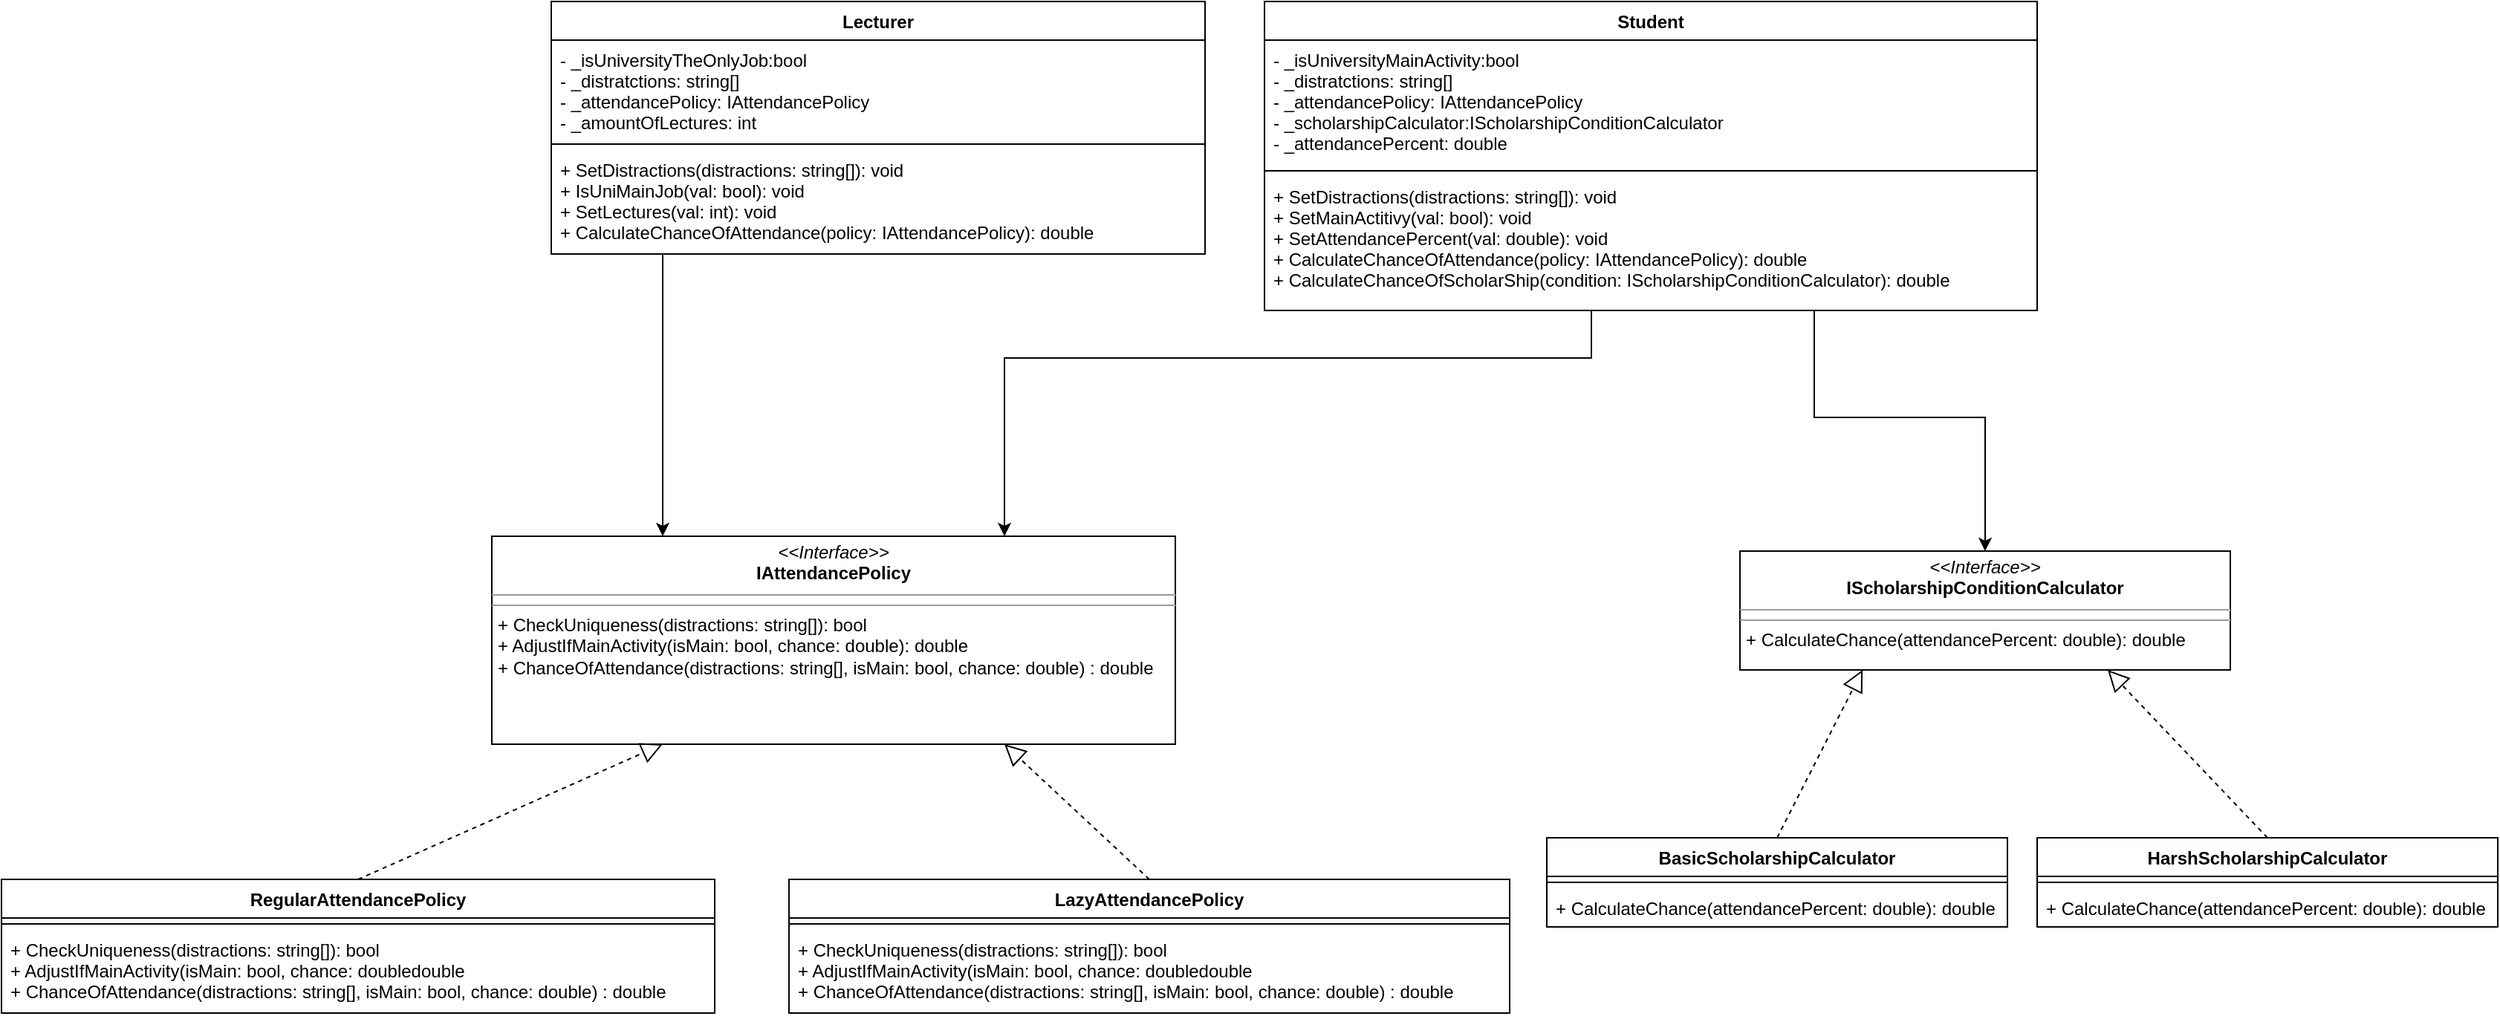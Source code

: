 <mxfile version="12.1.0" type="device" pages="1"><diagram name="Page-1" id="c4acf3e9-155e-7222-9cf6-157b1a14988f"><mxGraphModel dx="1173" dy="656" grid="1" gridSize="10" guides="1" tooltips="1" connect="1" arrows="1" fold="1" page="1" pageScale="1" pageWidth="850" pageHeight="1100" background="#ffffff" math="0" shadow="0"><root><mxCell id="0"/><mxCell id="1" parent="0"/><mxCell id="B7Z1tP3gUPdoYfouLLmO-1" value="&lt;p style=&quot;margin: 0px ; margin-top: 4px ; text-align: center&quot;&gt;&lt;i&gt;&amp;lt;&amp;lt;Interface&amp;gt;&amp;gt;&lt;/i&gt;&lt;br&gt;&lt;b&gt;IAttendancePolicy&lt;/b&gt;&lt;br&gt;&lt;/p&gt;&lt;hr size=&quot;1&quot;&gt;&lt;hr size=&quot;1&quot;&gt;&lt;p style=&quot;margin: 0px ; margin-left: 4px&quot;&gt;+ CheckUniqueness(distractions: string[]): bool&lt;br&gt;+ AdjustIfMainActivity(isMain: bool, chance: double): double&lt;/p&gt;&lt;p style=&quot;margin: 0px ; margin-left: 4px&quot;&gt;+ ChanceOfAttendance(distractions: string[], isMain: bool, chance: double) : double&lt;br&gt;&lt;/p&gt;" style="verticalAlign=top;align=left;overflow=fill;fontSize=12;fontFamily=Helvetica;html=1;rounded=0;shadow=0;comic=0;labelBackgroundColor=none;strokeColor=#000000;strokeWidth=1;fillColor=#ffffff;" parent="1" vertex="1"><mxGeometry x="340" y="430" width="460" height="140" as="geometry"/></mxCell><mxCell id="B7Z1tP3gUPdoYfouLLmO-6" value="RegularAttendancePolicy" style="swimlane;fontStyle=1;align=center;verticalAlign=top;childLayout=stackLayout;horizontal=1;startSize=26;horizontalStack=0;resizeParent=1;resizeParentMax=0;resizeLast=0;collapsible=1;marginBottom=0;" parent="1" vertex="1"><mxGeometry x="10" y="661" width="480" height="90" as="geometry"/></mxCell><mxCell id="B7Z1tP3gUPdoYfouLLmO-8" value="" style="line;strokeWidth=1;fillColor=none;align=left;verticalAlign=middle;spacingTop=-1;spacingLeft=3;spacingRight=3;rotatable=0;labelPosition=right;points=[];portConstraint=eastwest;" parent="B7Z1tP3gUPdoYfouLLmO-6" vertex="1"><mxGeometry y="26" width="480" height="8" as="geometry"/></mxCell><mxCell id="B7Z1tP3gUPdoYfouLLmO-9" value="+ CheckUniqueness(distractions: string[]): bool&#xA;+ AdjustIfMainActivity(isMain: bool, chance: doubledouble&#xA;+ ChanceOfAttendance(distractions: string[], isMain: bool, chance: double) : double" style="text;strokeColor=none;fillColor=none;align=left;verticalAlign=top;spacingLeft=4;spacingRight=4;overflow=hidden;rotatable=0;points=[[0,0.5],[1,0.5]];portConstraint=eastwest;" parent="B7Z1tP3gUPdoYfouLLmO-6" vertex="1"><mxGeometry y="34" width="480" height="56" as="geometry"/></mxCell><mxCell id="B7Z1tP3gUPdoYfouLLmO-15" value="LazyAttendancePolicy" style="swimlane;fontStyle=1;align=center;verticalAlign=top;childLayout=stackLayout;horizontal=1;startSize=26;horizontalStack=0;resizeParent=1;resizeParentMax=0;resizeLast=0;collapsible=1;marginBottom=0;" parent="1" vertex="1"><mxGeometry x="540" y="661" width="485" height="90" as="geometry"/></mxCell><mxCell id="B7Z1tP3gUPdoYfouLLmO-16" value="" style="line;strokeWidth=1;fillColor=none;align=left;verticalAlign=middle;spacingTop=-1;spacingLeft=3;spacingRight=3;rotatable=0;labelPosition=right;points=[];portConstraint=eastwest;" parent="B7Z1tP3gUPdoYfouLLmO-15" vertex="1"><mxGeometry y="26" width="485" height="8" as="geometry"/></mxCell><mxCell id="B7Z1tP3gUPdoYfouLLmO-17" value="+ CheckUniqueness(distractions: string[]): bool&#xA;+ AdjustIfMainActivity(isMain: bool, chance: doubledouble&#xA;+ ChanceOfAttendance(distractions: string[], isMain: bool, chance: double) : double" style="text;strokeColor=none;fillColor=none;align=left;verticalAlign=top;spacingLeft=4;spacingRight=4;overflow=hidden;rotatable=0;points=[[0,0.5],[1,0.5]];portConstraint=eastwest;" parent="B7Z1tP3gUPdoYfouLLmO-15" vertex="1"><mxGeometry y="34" width="485" height="56" as="geometry"/></mxCell><mxCell id="B7Z1tP3gUPdoYfouLLmO-18" value="" style="endArrow=block;dashed=1;endFill=0;endSize=12;html=1;entryX=0.25;entryY=1;entryDx=0;entryDy=0;exitX=0.5;exitY=0;exitDx=0;exitDy=0;" parent="1" source="B7Z1tP3gUPdoYfouLLmO-6" target="B7Z1tP3gUPdoYfouLLmO-1" edge="1"><mxGeometry width="160" relative="1" as="geometry"><mxPoint x="490" y="590" as="sourcePoint"/><mxPoint x="650" y="590" as="targetPoint"/></mxGeometry></mxCell><mxCell id="B7Z1tP3gUPdoYfouLLmO-19" value="" style="endArrow=block;dashed=1;endFill=0;endSize=12;html=1;entryX=0.75;entryY=1;entryDx=0;entryDy=0;exitX=0.5;exitY=0;exitDx=0;exitDy=0;" parent="1" source="B7Z1tP3gUPdoYfouLLmO-15" target="B7Z1tP3gUPdoYfouLLmO-1" edge="1"><mxGeometry width="160" relative="1" as="geometry"><mxPoint x="580" y="690" as="sourcePoint"/><mxPoint x="735" y="580" as="targetPoint"/></mxGeometry></mxCell><mxCell id="B7Z1tP3gUPdoYfouLLmO-27" style="edgeStyle=orthogonalEdgeStyle;rounded=0;orthogonalLoop=1;jettySize=auto;html=1;entryX=0.75;entryY=0;entryDx=0;entryDy=0;" parent="1" source="B7Z1tP3gUPdoYfouLLmO-23" target="B7Z1tP3gUPdoYfouLLmO-1" edge="1"><mxGeometry relative="1" as="geometry"><Array as="points"><mxPoint x="1080" y="310"/><mxPoint x="685" y="310"/></Array></mxGeometry></mxCell><mxCell id="B7Z1tP3gUPdoYfouLLmO-43" style="edgeStyle=orthogonalEdgeStyle;rounded=0;orthogonalLoop=1;jettySize=auto;html=1;entryX=0.5;entryY=0;entryDx=0;entryDy=0;" parent="1" source="B7Z1tP3gUPdoYfouLLmO-23" target="B7Z1tP3gUPdoYfouLLmO-33" edge="1"><mxGeometry relative="1" as="geometry"><Array as="points"><mxPoint x="1230" y="350"/><mxPoint x="1345" y="350"/></Array></mxGeometry></mxCell><mxCell id="B7Z1tP3gUPdoYfouLLmO-23" value="Student" style="swimlane;fontStyle=1;align=center;verticalAlign=top;childLayout=stackLayout;horizontal=1;startSize=26;horizontalStack=0;resizeParent=1;resizeParentMax=0;resizeLast=0;collapsible=1;marginBottom=0;" parent="1" vertex="1"><mxGeometry x="860" y="70" width="520" height="208" as="geometry"/></mxCell><mxCell id="B7Z1tP3gUPdoYfouLLmO-24" value="- _isUniversityMainActivity:bool&#xA;- _distratctions: string[]&#xA;- _attendancePolicy: IAttendancePolicy&#xA;- _scholarshipCalculator:IScholarshipConditionCalculator&#xA;- _attendancePercent: double&#xA;" style="text;strokeColor=none;fillColor=none;align=left;verticalAlign=top;spacingLeft=4;spacingRight=4;overflow=hidden;rotatable=0;points=[[0,0.5],[1,0.5]];portConstraint=eastwest;" parent="B7Z1tP3gUPdoYfouLLmO-23" vertex="1"><mxGeometry y="26" width="520" height="84" as="geometry"/></mxCell><mxCell id="B7Z1tP3gUPdoYfouLLmO-25" value="" style="line;strokeWidth=1;fillColor=none;align=left;verticalAlign=middle;spacingTop=-1;spacingLeft=3;spacingRight=3;rotatable=0;labelPosition=right;points=[];portConstraint=eastwest;" parent="B7Z1tP3gUPdoYfouLLmO-23" vertex="1"><mxGeometry y="110" width="520" height="8" as="geometry"/></mxCell><mxCell id="B7Z1tP3gUPdoYfouLLmO-26" value="+ SetDistractions(distractions: string[]): void&#xA;+ SetMainActitivy(val: bool): void&#xA;+ SetAttendancePercent(val: double): void&#xA;+ CalculateChanceOfAttendance(policy: IAttendancePolicy): double&#xA;+ CalculateChanceOfScholarShip(condition: IScholarshipConditionCalculator): double&#xA;" style="text;strokeColor=none;fillColor=none;align=left;verticalAlign=top;spacingLeft=4;spacingRight=4;overflow=hidden;rotatable=0;points=[[0,0.5],[1,0.5]];portConstraint=eastwest;" parent="B7Z1tP3gUPdoYfouLLmO-23" vertex="1"><mxGeometry y="118" width="520" height="90" as="geometry"/></mxCell><mxCell id="B7Z1tP3gUPdoYfouLLmO-32" style="edgeStyle=orthogonalEdgeStyle;rounded=0;orthogonalLoop=1;jettySize=auto;html=1;entryX=0.25;entryY=0;entryDx=0;entryDy=0;" parent="1" target="B7Z1tP3gUPdoYfouLLmO-1" edge="1"><mxGeometry relative="1" as="geometry"><mxPoint x="455" y="240" as="sourcePoint"/><Array as="points"><mxPoint x="455" y="240"/></Array></mxGeometry></mxCell><mxCell id="B7Z1tP3gUPdoYfouLLmO-28" value="Lecturer" style="swimlane;fontStyle=1;align=center;verticalAlign=top;childLayout=stackLayout;horizontal=1;startSize=26;horizontalStack=0;resizeParent=1;resizeParentMax=0;resizeLast=0;collapsible=1;marginBottom=0;" parent="1" vertex="1"><mxGeometry x="380" y="70" width="440" height="170" as="geometry"/></mxCell><mxCell id="B7Z1tP3gUPdoYfouLLmO-29" value="- _isUniversityTheOnlyJob:bool&#xA;- _distratctions: string[]&#xA;- _attendancePolicy: IAttendancePolicy&#xA;- _amountOfLectures: int&#xA;" style="text;strokeColor=none;fillColor=none;align=left;verticalAlign=top;spacingLeft=4;spacingRight=4;overflow=hidden;rotatable=0;points=[[0,0.5],[1,0.5]];portConstraint=eastwest;" parent="B7Z1tP3gUPdoYfouLLmO-28" vertex="1"><mxGeometry y="26" width="440" height="66" as="geometry"/></mxCell><mxCell id="B7Z1tP3gUPdoYfouLLmO-30" value="" style="line;strokeWidth=1;fillColor=none;align=left;verticalAlign=middle;spacingTop=-1;spacingLeft=3;spacingRight=3;rotatable=0;labelPosition=right;points=[];portConstraint=eastwest;" parent="B7Z1tP3gUPdoYfouLLmO-28" vertex="1"><mxGeometry y="92" width="440" height="8" as="geometry"/></mxCell><mxCell id="B7Z1tP3gUPdoYfouLLmO-31" value="+ SetDistractions(distractions: string[]): void&#xA;+ IsUniMainJob(val: bool): void&#xA;+ SetLectures(val: int): void&#xA;+ CalculateChanceOfAttendance(policy: IAttendancePolicy): double&#xA;" style="text;strokeColor=none;fillColor=none;align=left;verticalAlign=top;spacingLeft=4;spacingRight=4;overflow=hidden;rotatable=0;points=[[0,0.5],[1,0.5]];portConstraint=eastwest;" parent="B7Z1tP3gUPdoYfouLLmO-28" vertex="1"><mxGeometry y="100" width="440" height="70" as="geometry"/></mxCell><mxCell id="B7Z1tP3gUPdoYfouLLmO-33" value="&lt;p style=&quot;margin: 0px ; margin-top: 4px ; text-align: center&quot;&gt;&lt;i&gt;&amp;lt;&amp;lt;Interface&amp;gt;&amp;gt;&lt;/i&gt;&lt;br&gt;&lt;b&gt;IScholarshipConditionCalculator&lt;/b&gt;&lt;br&gt;&lt;/p&gt;&lt;hr size=&quot;1&quot;&gt;&lt;hr size=&quot;1&quot;&gt;&lt;p style=&quot;margin: 0px ; margin-left: 4px&quot;&gt;+ CalculateChance(attendancePercent: double): double&lt;br&gt;&lt;/p&gt;" style="verticalAlign=top;align=left;overflow=fill;fontSize=12;fontFamily=Helvetica;html=1;rounded=0;shadow=0;comic=0;labelBackgroundColor=none;strokeColor=#000000;strokeWidth=1;fillColor=#ffffff;" parent="1" vertex="1"><mxGeometry x="1180" y="440" width="330" height="80" as="geometry"/></mxCell><mxCell id="B7Z1tP3gUPdoYfouLLmO-34" value="BasicScholarshipCalculator" style="swimlane;fontStyle=1;align=center;verticalAlign=top;childLayout=stackLayout;horizontal=1;startSize=26;horizontalStack=0;resizeParent=1;resizeParentMax=0;resizeLast=0;collapsible=1;marginBottom=0;" parent="1" vertex="1"><mxGeometry x="1050" y="633" width="310" height="60" as="geometry"/></mxCell><mxCell id="B7Z1tP3gUPdoYfouLLmO-35" value="" style="line;strokeWidth=1;fillColor=none;align=left;verticalAlign=middle;spacingTop=-1;spacingLeft=3;spacingRight=3;rotatable=0;labelPosition=right;points=[];portConstraint=eastwest;" parent="B7Z1tP3gUPdoYfouLLmO-34" vertex="1"><mxGeometry y="26" width="310" height="8" as="geometry"/></mxCell><mxCell id="B7Z1tP3gUPdoYfouLLmO-36" value="+ CalculateChance(attendancePercent: double): double" style="text;strokeColor=none;fillColor=none;align=left;verticalAlign=top;spacingLeft=4;spacingRight=4;overflow=hidden;rotatable=0;points=[[0,0.5],[1,0.5]];portConstraint=eastwest;" parent="B7Z1tP3gUPdoYfouLLmO-34" vertex="1"><mxGeometry y="34" width="310" height="26" as="geometry"/></mxCell><mxCell id="B7Z1tP3gUPdoYfouLLmO-37" value="HarshScholarshipCalculator" style="swimlane;fontStyle=1;align=center;verticalAlign=top;childLayout=stackLayout;horizontal=1;startSize=26;horizontalStack=0;resizeParent=1;resizeParentMax=0;resizeLast=0;collapsible=1;marginBottom=0;" parent="1" vertex="1"><mxGeometry x="1380" y="633" width="310" height="60" as="geometry"/></mxCell><mxCell id="B7Z1tP3gUPdoYfouLLmO-38" value="" style="line;strokeWidth=1;fillColor=none;align=left;verticalAlign=middle;spacingTop=-1;spacingLeft=3;spacingRight=3;rotatable=0;labelPosition=right;points=[];portConstraint=eastwest;" parent="B7Z1tP3gUPdoYfouLLmO-37" vertex="1"><mxGeometry y="26" width="310" height="8" as="geometry"/></mxCell><mxCell id="B7Z1tP3gUPdoYfouLLmO-39" value="+ CalculateChance(attendancePercent: double): double" style="text;strokeColor=none;fillColor=none;align=left;verticalAlign=top;spacingLeft=4;spacingRight=4;overflow=hidden;rotatable=0;points=[[0,0.5],[1,0.5]];portConstraint=eastwest;" parent="B7Z1tP3gUPdoYfouLLmO-37" vertex="1"><mxGeometry y="34" width="310" height="26" as="geometry"/></mxCell><mxCell id="B7Z1tP3gUPdoYfouLLmO-40" value="" style="endArrow=block;dashed=1;endFill=0;endSize=12;html=1;entryX=0.25;entryY=1;entryDx=0;entryDy=0;exitX=0.5;exitY=0;exitDx=0;exitDy=0;" parent="1" source="B7Z1tP3gUPdoYfouLLmO-34" target="B7Z1tP3gUPdoYfouLLmO-33" edge="1"><mxGeometry width="160" relative="1" as="geometry"><mxPoint x="792.5" y="671" as="sourcePoint"/><mxPoint x="695" y="580" as="targetPoint"/></mxGeometry></mxCell><mxCell id="B7Z1tP3gUPdoYfouLLmO-41" value="" style="endArrow=block;dashed=1;endFill=0;endSize=12;html=1;entryX=0.75;entryY=1;entryDx=0;entryDy=0;exitX=0.5;exitY=0;exitDx=0;exitDy=0;" parent="1" source="B7Z1tP3gUPdoYfouLLmO-37" target="B7Z1tP3gUPdoYfouLLmO-33" edge="1"><mxGeometry width="160" relative="1" as="geometry"><mxPoint x="1215" y="643" as="sourcePoint"/><mxPoint x="1272.5" y="530" as="targetPoint"/></mxGeometry></mxCell></root></mxGraphModel></diagram></mxfile>